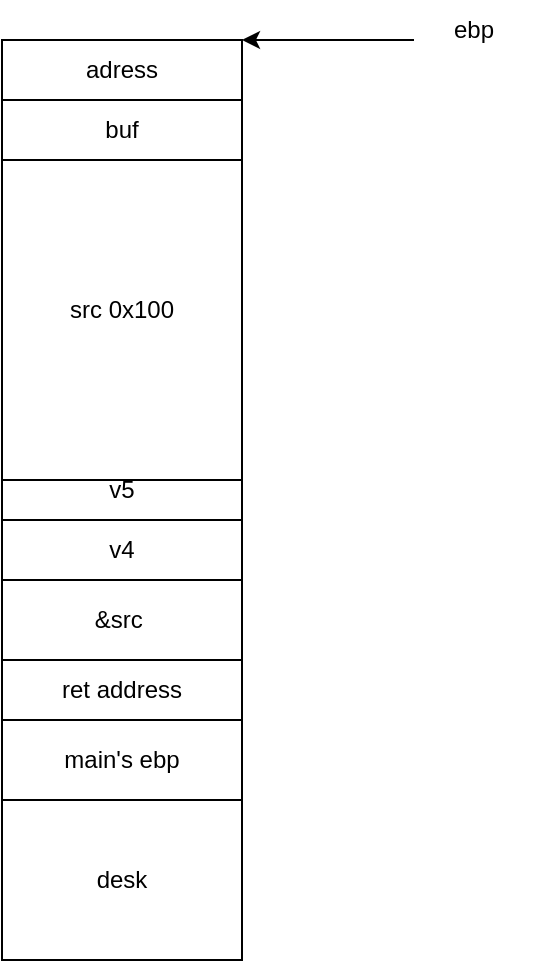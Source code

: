 <mxfile version="22.1.11" type="github">
  <diagram name="第 1 页" id="KpdvF4j9WkUie7ZQBkah">
    <mxGraphModel dx="1074" dy="604" grid="1" gridSize="10" guides="1" tooltips="1" connect="1" arrows="1" fold="1" page="1" pageScale="1" pageWidth="827" pageHeight="1169" math="0" shadow="0">
      <root>
        <mxCell id="0" />
        <mxCell id="1" parent="0" />
        <mxCell id="iA0VQaw9tGgI4hhNwJYj-8" value="v4" style="rounded=0;whiteSpace=wrap;html=1;" vertex="1" parent="1">
          <mxGeometry x="354" y="380" width="120" height="30" as="geometry" />
        </mxCell>
        <mxCell id="iA0VQaw9tGgI4hhNwJYj-14" value="v5" style="rounded=0;whiteSpace=wrap;html=1;" vertex="1" parent="1">
          <mxGeometry x="354" y="350" width="120" height="30" as="geometry" />
        </mxCell>
        <mxCell id="iA0VQaw9tGgI4hhNwJYj-15" value="src 0x100" style="rounded=0;whiteSpace=wrap;html=1;" vertex="1" parent="1">
          <mxGeometry x="354" y="190" width="120" height="170" as="geometry" />
        </mxCell>
        <mxCell id="iA0VQaw9tGgI4hhNwJYj-16" value="buf" style="rounded=0;whiteSpace=wrap;html=1;" vertex="1" parent="1">
          <mxGeometry x="354" y="170" width="120" height="30" as="geometry" />
        </mxCell>
        <mxCell id="iA0VQaw9tGgI4hhNwJYj-17" value="adress" style="rounded=0;whiteSpace=wrap;html=1;" vertex="1" parent="1">
          <mxGeometry x="354" y="140" width="120" height="30" as="geometry" />
        </mxCell>
        <mxCell id="iA0VQaw9tGgI4hhNwJYj-19" value="" style="endArrow=classic;html=1;rounded=0;entryX=1;entryY=0;entryDx=0;entryDy=0;" edge="1" parent="1" target="iA0VQaw9tGgI4hhNwJYj-17">
          <mxGeometry width="50" height="50" relative="1" as="geometry">
            <mxPoint x="560" y="140" as="sourcePoint" />
            <mxPoint x="490" y="260" as="targetPoint" />
          </mxGeometry>
        </mxCell>
        <mxCell id="iA0VQaw9tGgI4hhNwJYj-21" value="ebp" style="text;html=1;strokeColor=none;fillColor=none;align=center;verticalAlign=middle;whiteSpace=wrap;rounded=0;" vertex="1" parent="1">
          <mxGeometry x="560" y="120" width="60" height="30" as="geometry" />
        </mxCell>
        <mxCell id="iA0VQaw9tGgI4hhNwJYj-22" value="&amp;amp;src&amp;nbsp;" style="rounded=0;whiteSpace=wrap;html=1;" vertex="1" parent="1">
          <mxGeometry x="354" y="410" width="120" height="40" as="geometry" />
        </mxCell>
        <mxCell id="iA0VQaw9tGgI4hhNwJYj-23" value="ret address" style="rounded=0;whiteSpace=wrap;html=1;" vertex="1" parent="1">
          <mxGeometry x="354" y="450" width="120" height="30" as="geometry" />
        </mxCell>
        <mxCell id="iA0VQaw9tGgI4hhNwJYj-24" value="main&#39;s ebp" style="rounded=0;whiteSpace=wrap;html=1;" vertex="1" parent="1">
          <mxGeometry x="354" y="480" width="120" height="40" as="geometry" />
        </mxCell>
        <mxCell id="iA0VQaw9tGgI4hhNwJYj-25" value="desk" style="rounded=0;whiteSpace=wrap;html=1;" vertex="1" parent="1">
          <mxGeometry x="354" y="520" width="120" height="80" as="geometry" />
        </mxCell>
      </root>
    </mxGraphModel>
  </diagram>
</mxfile>

